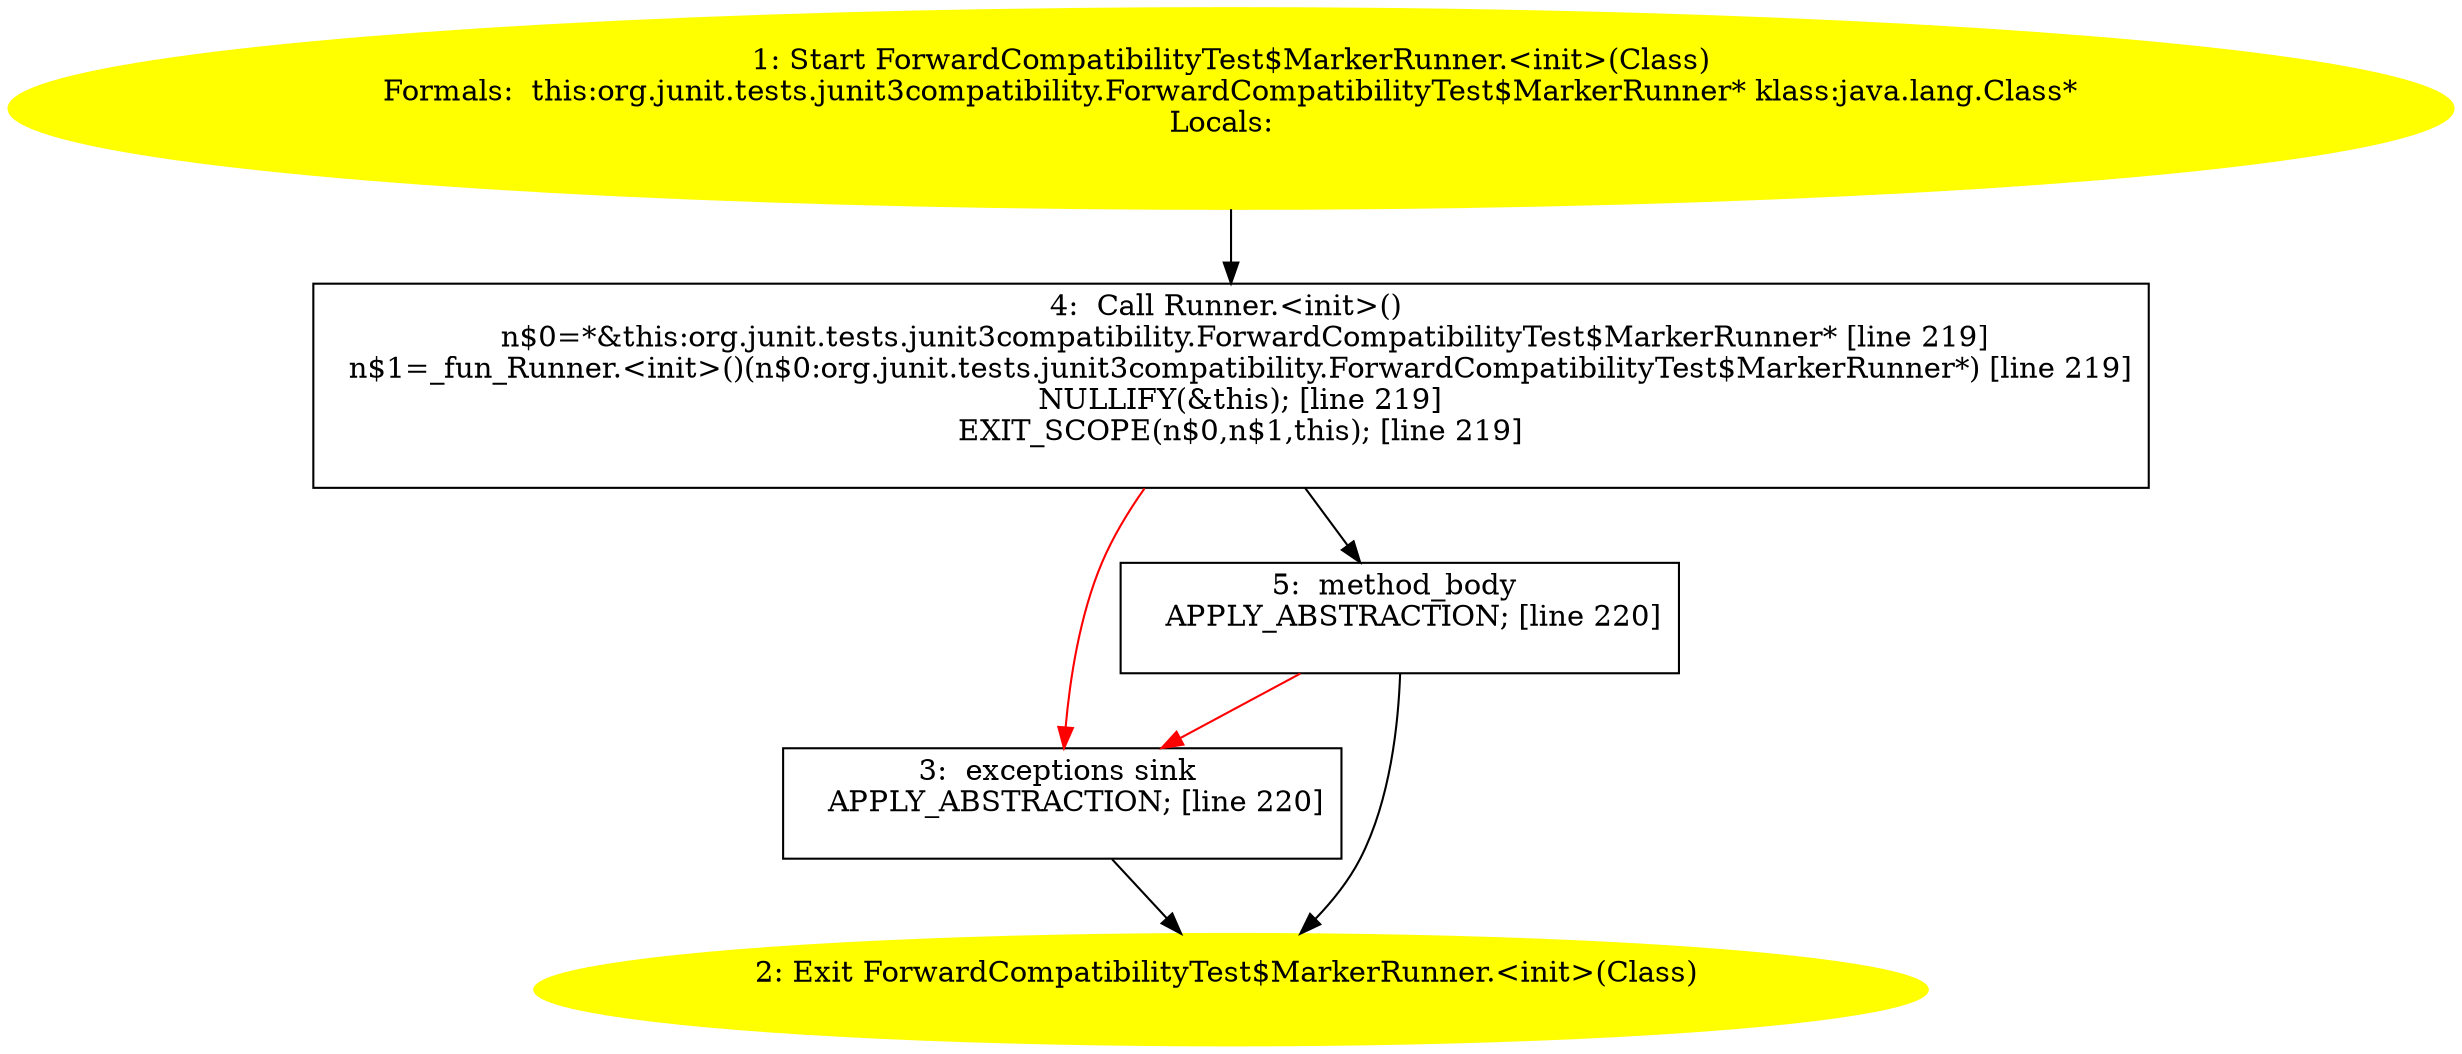 /* @generated */
digraph cfg {
"org.junit.tests.junit3compatibility.ForwardCompatibilityTest$MarkerRunner.<init>(java.lang.Class).ea8506969f1c71794bb4e4cedf9e06f9_1" [label="1: Start ForwardCompatibilityTest$MarkerRunner.<init>(Class)\nFormals:  this:org.junit.tests.junit3compatibility.ForwardCompatibilityTest$MarkerRunner* klass:java.lang.Class*\nLocals:  \n  " color=yellow style=filled]
	

	 "org.junit.tests.junit3compatibility.ForwardCompatibilityTest$MarkerRunner.<init>(java.lang.Class).ea8506969f1c71794bb4e4cedf9e06f9_1" -> "org.junit.tests.junit3compatibility.ForwardCompatibilityTest$MarkerRunner.<init>(java.lang.Class).ea8506969f1c71794bb4e4cedf9e06f9_4" ;
"org.junit.tests.junit3compatibility.ForwardCompatibilityTest$MarkerRunner.<init>(java.lang.Class).ea8506969f1c71794bb4e4cedf9e06f9_2" [label="2: Exit ForwardCompatibilityTest$MarkerRunner.<init>(Class) \n  " color=yellow style=filled]
	

"org.junit.tests.junit3compatibility.ForwardCompatibilityTest$MarkerRunner.<init>(java.lang.Class).ea8506969f1c71794bb4e4cedf9e06f9_3" [label="3:  exceptions sink \n   APPLY_ABSTRACTION; [line 220]\n " shape="box"]
	

	 "org.junit.tests.junit3compatibility.ForwardCompatibilityTest$MarkerRunner.<init>(java.lang.Class).ea8506969f1c71794bb4e4cedf9e06f9_3" -> "org.junit.tests.junit3compatibility.ForwardCompatibilityTest$MarkerRunner.<init>(java.lang.Class).ea8506969f1c71794bb4e4cedf9e06f9_2" ;
"org.junit.tests.junit3compatibility.ForwardCompatibilityTest$MarkerRunner.<init>(java.lang.Class).ea8506969f1c71794bb4e4cedf9e06f9_4" [label="4:  Call Runner.<init>() \n   n$0=*&this:org.junit.tests.junit3compatibility.ForwardCompatibilityTest$MarkerRunner* [line 219]\n  n$1=_fun_Runner.<init>()(n$0:org.junit.tests.junit3compatibility.ForwardCompatibilityTest$MarkerRunner*) [line 219]\n  NULLIFY(&this); [line 219]\n  EXIT_SCOPE(n$0,n$1,this); [line 219]\n " shape="box"]
	

	 "org.junit.tests.junit3compatibility.ForwardCompatibilityTest$MarkerRunner.<init>(java.lang.Class).ea8506969f1c71794bb4e4cedf9e06f9_4" -> "org.junit.tests.junit3compatibility.ForwardCompatibilityTest$MarkerRunner.<init>(java.lang.Class).ea8506969f1c71794bb4e4cedf9e06f9_5" ;
	 "org.junit.tests.junit3compatibility.ForwardCompatibilityTest$MarkerRunner.<init>(java.lang.Class).ea8506969f1c71794bb4e4cedf9e06f9_4" -> "org.junit.tests.junit3compatibility.ForwardCompatibilityTest$MarkerRunner.<init>(java.lang.Class).ea8506969f1c71794bb4e4cedf9e06f9_3" [color="red" ];
"org.junit.tests.junit3compatibility.ForwardCompatibilityTest$MarkerRunner.<init>(java.lang.Class).ea8506969f1c71794bb4e4cedf9e06f9_5" [label="5:  method_body \n   APPLY_ABSTRACTION; [line 220]\n " shape="box"]
	

	 "org.junit.tests.junit3compatibility.ForwardCompatibilityTest$MarkerRunner.<init>(java.lang.Class).ea8506969f1c71794bb4e4cedf9e06f9_5" -> "org.junit.tests.junit3compatibility.ForwardCompatibilityTest$MarkerRunner.<init>(java.lang.Class).ea8506969f1c71794bb4e4cedf9e06f9_2" ;
	 "org.junit.tests.junit3compatibility.ForwardCompatibilityTest$MarkerRunner.<init>(java.lang.Class).ea8506969f1c71794bb4e4cedf9e06f9_5" -> "org.junit.tests.junit3compatibility.ForwardCompatibilityTest$MarkerRunner.<init>(java.lang.Class).ea8506969f1c71794bb4e4cedf9e06f9_3" [color="red" ];
}

